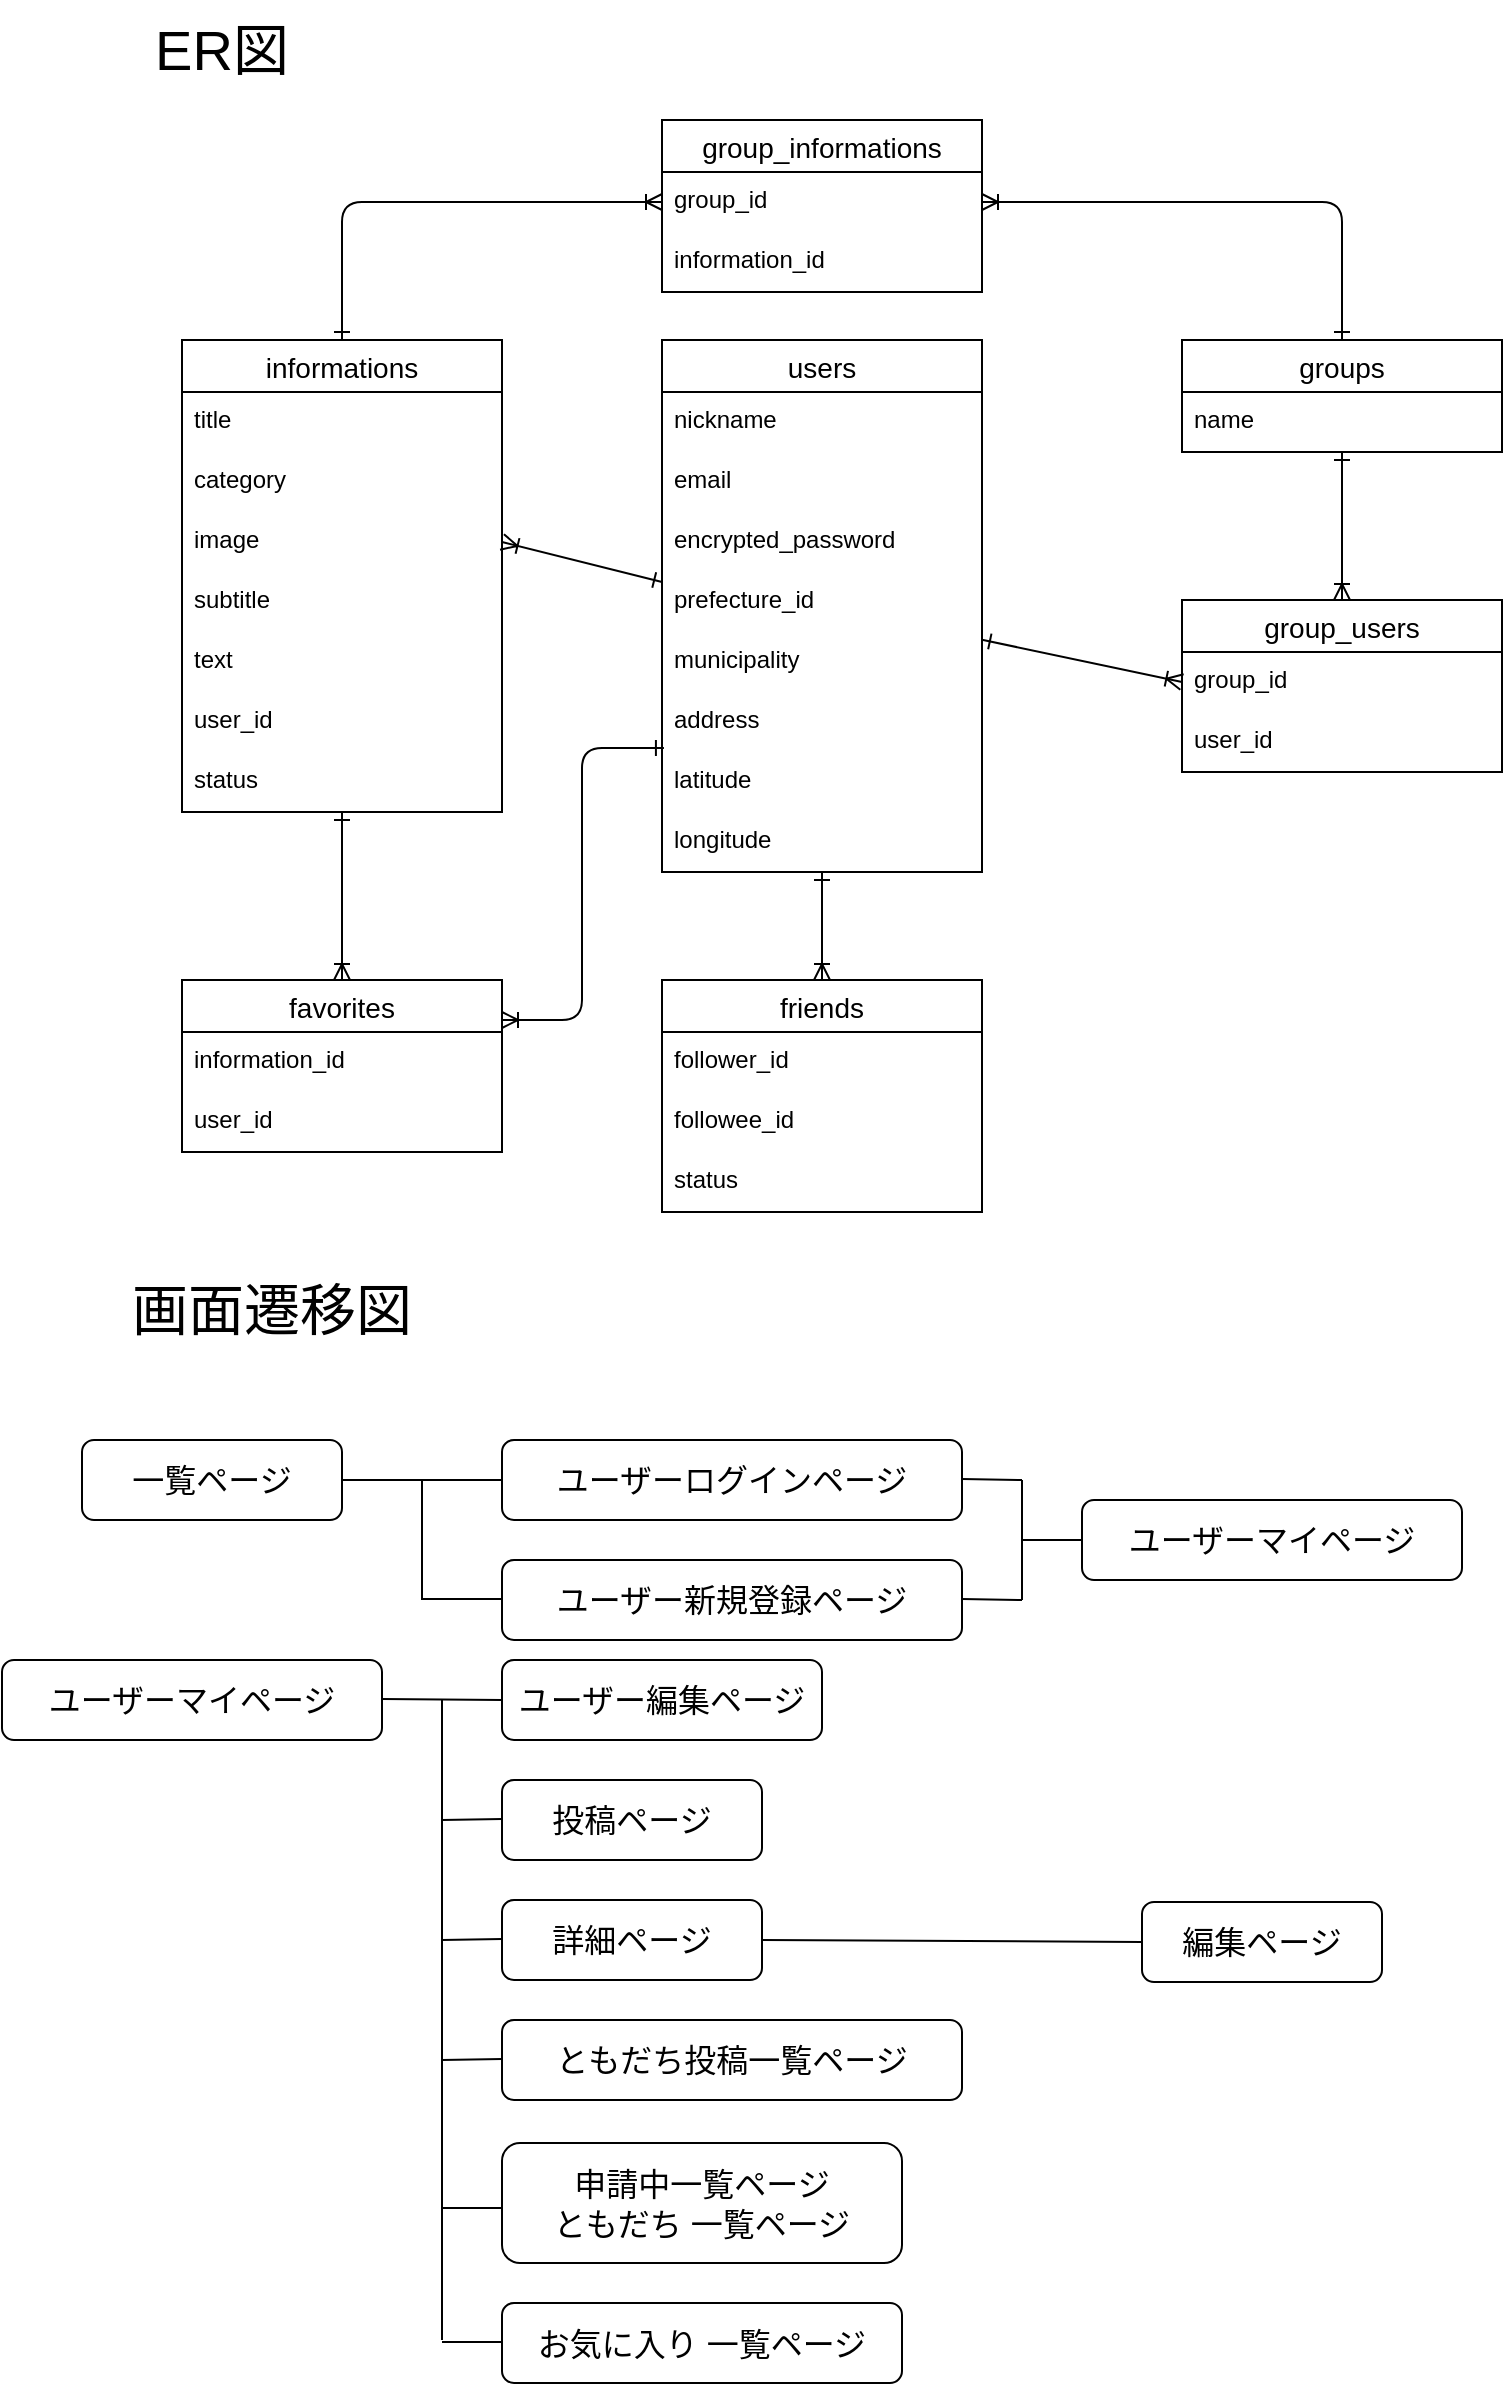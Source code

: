 <mxfile>
    <diagram id="uZUIB_KyGg7wfg-xImep" name="ページ1">
        <mxGraphModel dx="1364" dy="862" grid="1" gridSize="10" guides="1" tooltips="1" connect="1" arrows="1" fold="1" page="1" pageScale="1" pageWidth="827" pageHeight="1169" math="0" shadow="0">
            <root>
                <mxCell id="0"/>
                <mxCell id="1" parent="0"/>
                <mxCell id="2" value="informations" style="swimlane;fontStyle=0;childLayout=stackLayout;horizontal=1;startSize=26;horizontalStack=0;resizeParent=1;resizeParentMax=0;resizeLast=0;collapsible=1;marginBottom=0;align=center;fontSize=14;" parent="1" vertex="1">
                    <mxGeometry x="120" y="250" width="160" height="236" as="geometry"/>
                </mxCell>
                <mxCell id="3" value="title" style="text;strokeColor=none;fillColor=none;spacingLeft=4;spacingRight=4;overflow=hidden;rotatable=0;points=[[0,0.5],[1,0.5]];portConstraint=eastwest;fontSize=12;" parent="2" vertex="1">
                    <mxGeometry y="26" width="160" height="30" as="geometry"/>
                </mxCell>
                <mxCell id="4" value="category" style="text;strokeColor=none;fillColor=none;spacingLeft=4;spacingRight=4;overflow=hidden;rotatable=0;points=[[0,0.5],[1,0.5]];portConstraint=eastwest;fontSize=12;" parent="2" vertex="1">
                    <mxGeometry y="56" width="160" height="30" as="geometry"/>
                </mxCell>
                <mxCell id="5" value="image" style="text;strokeColor=none;fillColor=none;spacingLeft=4;spacingRight=4;overflow=hidden;rotatable=0;points=[[0,0.5],[1,0.5]];portConstraint=eastwest;fontSize=12;" parent="2" vertex="1">
                    <mxGeometry y="86" width="160" height="30" as="geometry"/>
                </mxCell>
                <mxCell id="19" value="subtitle" style="text;strokeColor=none;fillColor=none;spacingLeft=4;spacingRight=4;overflow=hidden;rotatable=0;points=[[0,0.5],[1,0.5]];portConstraint=eastwest;fontSize=12;" parent="2" vertex="1">
                    <mxGeometry y="116" width="160" height="30" as="geometry"/>
                </mxCell>
                <mxCell id="18" value="text" style="text;strokeColor=none;fillColor=none;spacingLeft=4;spacingRight=4;overflow=hidden;rotatable=0;points=[[0,0.5],[1,0.5]];portConstraint=eastwest;fontSize=12;" parent="2" vertex="1">
                    <mxGeometry y="146" width="160" height="30" as="geometry"/>
                </mxCell>
                <mxCell id="69" value="user_id" style="text;strokeColor=none;fillColor=none;spacingLeft=4;spacingRight=4;overflow=hidden;rotatable=0;points=[[0,0.5],[1,0.5]];portConstraint=eastwest;fontSize=12;" vertex="1" parent="2">
                    <mxGeometry y="176" width="160" height="30" as="geometry"/>
                </mxCell>
                <mxCell id="77" value="status" style="text;strokeColor=none;fillColor=none;spacingLeft=4;spacingRight=4;overflow=hidden;rotatable=0;points=[[0,0.5],[1,0.5]];portConstraint=eastwest;fontSize=12;" vertex="1" parent="2">
                    <mxGeometry y="206" width="160" height="30" as="geometry"/>
                </mxCell>
                <mxCell id="10" value="users" style="swimlane;fontStyle=0;childLayout=stackLayout;horizontal=1;startSize=26;horizontalStack=0;resizeParent=1;resizeParentMax=0;resizeLast=0;collapsible=1;marginBottom=0;align=center;fontSize=14;" parent="1" vertex="1">
                    <mxGeometry x="360" y="250" width="160" height="266" as="geometry"/>
                </mxCell>
                <mxCell id="11" value="nickname" style="text;strokeColor=none;fillColor=none;spacingLeft=4;spacingRight=4;overflow=hidden;rotatable=0;points=[[0,0.5],[1,0.5]];portConstraint=eastwest;fontSize=12;" parent="10" vertex="1">
                    <mxGeometry y="26" width="160" height="30" as="geometry"/>
                </mxCell>
                <mxCell id="12" value="email" style="text;strokeColor=none;fillColor=none;spacingLeft=4;spacingRight=4;overflow=hidden;rotatable=0;points=[[0,0.5],[1,0.5]];portConstraint=eastwest;fontSize=12;" parent="10" vertex="1">
                    <mxGeometry y="56" width="160" height="30" as="geometry"/>
                </mxCell>
                <mxCell id="13" value="encrypted_password" style="text;strokeColor=none;fillColor=none;spacingLeft=4;spacingRight=4;overflow=hidden;rotatable=0;points=[[0,0.5],[1,0.5]];portConstraint=eastwest;fontSize=12;" parent="10" vertex="1">
                    <mxGeometry y="86" width="160" height="30" as="geometry"/>
                </mxCell>
                <mxCell id="20" value="prefecture_id" style="text;strokeColor=none;fillColor=none;spacingLeft=4;spacingRight=4;overflow=hidden;rotatable=0;points=[[0,0.5],[1,0.5]];portConstraint=eastwest;fontSize=12;" parent="10" vertex="1">
                    <mxGeometry y="116" width="160" height="30" as="geometry"/>
                </mxCell>
                <mxCell id="22" value="municipality" style="text;strokeColor=none;fillColor=none;spacingLeft=4;spacingRight=4;overflow=hidden;rotatable=0;points=[[0,0.5],[1,0.5]];portConstraint=eastwest;fontSize=12;" parent="10" vertex="1">
                    <mxGeometry y="146" width="160" height="30" as="geometry"/>
                </mxCell>
                <mxCell id="21" value="address" style="text;strokeColor=none;fillColor=none;spacingLeft=4;spacingRight=4;overflow=hidden;rotatable=0;points=[[0,0.5],[1,0.5]];portConstraint=eastwest;fontSize=12;" parent="10" vertex="1">
                    <mxGeometry y="176" width="160" height="30" as="geometry"/>
                </mxCell>
                <mxCell id="67" value="latitude" style="text;strokeColor=none;fillColor=none;spacingLeft=4;spacingRight=4;overflow=hidden;rotatable=0;points=[[0,0.5],[1,0.5]];portConstraint=eastwest;fontSize=12;" vertex="1" parent="10">
                    <mxGeometry y="206" width="160" height="30" as="geometry"/>
                </mxCell>
                <mxCell id="68" value="longitude" style="text;strokeColor=none;fillColor=none;spacingLeft=4;spacingRight=4;overflow=hidden;rotatable=0;points=[[0,0.5],[1,0.5]];portConstraint=eastwest;fontSize=12;" vertex="1" parent="10">
                    <mxGeometry y="236" width="160" height="30" as="geometry"/>
                </mxCell>
                <mxCell id="14" value="friends" style="swimlane;fontStyle=0;childLayout=stackLayout;horizontal=1;startSize=26;horizontalStack=0;resizeParent=1;resizeParentMax=0;resizeLast=0;collapsible=1;marginBottom=0;align=center;fontSize=14;" parent="1" vertex="1">
                    <mxGeometry x="360" y="570" width="160" height="116" as="geometry"/>
                </mxCell>
                <mxCell id="15" value="follower_id" style="text;strokeColor=none;fillColor=none;spacingLeft=4;spacingRight=4;overflow=hidden;rotatable=0;points=[[0,0.5],[1,0.5]];portConstraint=eastwest;fontSize=12;" parent="14" vertex="1">
                    <mxGeometry y="26" width="160" height="30" as="geometry"/>
                </mxCell>
                <mxCell id="16" value="followee_id" style="text;strokeColor=none;fillColor=none;spacingLeft=4;spacingRight=4;overflow=hidden;rotatable=0;points=[[0,0.5],[1,0.5]];portConstraint=eastwest;fontSize=12;" parent="14" vertex="1">
                    <mxGeometry y="56" width="160" height="30" as="geometry"/>
                </mxCell>
                <mxCell id="83" value="status" style="text;strokeColor=none;fillColor=none;spacingLeft=4;spacingRight=4;overflow=hidden;rotatable=0;points=[[0,0.5],[1,0.5]];portConstraint=eastwest;fontSize=12;" vertex="1" parent="14">
                    <mxGeometry y="86" width="160" height="30" as="geometry"/>
                </mxCell>
                <mxCell id="23" value="groups" style="swimlane;fontStyle=0;childLayout=stackLayout;horizontal=1;startSize=26;horizontalStack=0;resizeParent=1;resizeParentMax=0;resizeLast=0;collapsible=1;marginBottom=0;align=center;fontSize=14;" parent="1" vertex="1">
                    <mxGeometry x="620" y="250" width="160" height="56" as="geometry"/>
                </mxCell>
                <mxCell id="24" value="name" style="text;strokeColor=none;fillColor=none;spacingLeft=4;spacingRight=4;overflow=hidden;rotatable=0;points=[[0,0.5],[1,0.5]];portConstraint=eastwest;fontSize=12;" parent="23" vertex="1">
                    <mxGeometry y="26" width="160" height="30" as="geometry"/>
                </mxCell>
                <mxCell id="28" style="html=1;exitX=1;exitY=0.5;exitDx=0;exitDy=0;startArrow=ERoneToMany;startFill=0;endArrow=ERone;endFill=0;entryX=0;entryY=0.167;entryDx=0;entryDy=0;entryPerimeter=0;" parent="1" source="5" target="20" edge="1">
                    <mxGeometry relative="1" as="geometry">
                        <mxPoint x="360" y="391" as="targetPoint"/>
                    </mxGeometry>
                </mxCell>
                <mxCell id="29" style="edgeStyle=orthogonalEdgeStyle;html=1;startArrow=ERoneToMany;startFill=0;endArrow=ERone;endFill=0;" parent="1" source="14" target="10" edge="1">
                    <mxGeometry relative="1" as="geometry">
                        <mxPoint x="440" y="510" as="targetPoint"/>
                        <Array as="points">
                            <mxPoint x="440" y="530"/>
                            <mxPoint x="440" y="530"/>
                        </Array>
                    </mxGeometry>
                </mxCell>
                <mxCell id="39" style="edgeStyle=orthogonalEdgeStyle;html=1;startArrow=ERoneToMany;startFill=0;endArrow=ERone;endFill=0;" parent="1" source="34" target="2" edge="1">
                    <mxGeometry relative="1" as="geometry">
                        <Array as="points">
                            <mxPoint x="200" y="530"/>
                        </Array>
                    </mxGeometry>
                </mxCell>
                <mxCell id="34" value="favorites" style="swimlane;fontStyle=0;childLayout=stackLayout;horizontal=1;startSize=26;horizontalStack=0;resizeParent=1;resizeParentMax=0;resizeLast=0;collapsible=1;marginBottom=0;align=center;fontSize=14;" parent="1" vertex="1">
                    <mxGeometry x="120" y="570" width="160" height="86" as="geometry"/>
                </mxCell>
                <mxCell id="35" value="information_id" style="text;strokeColor=none;fillColor=none;spacingLeft=4;spacingRight=4;overflow=hidden;rotatable=0;points=[[0,0.5],[1,0.5]];portConstraint=eastwest;fontSize=12;" parent="34" vertex="1">
                    <mxGeometry y="26" width="160" height="30" as="geometry"/>
                </mxCell>
                <mxCell id="66" value="user_id" style="text;strokeColor=none;fillColor=none;spacingLeft=4;spacingRight=4;overflow=hidden;rotatable=0;points=[[0,0.5],[1,0.5]];portConstraint=eastwest;fontSize=12;" vertex="1" parent="34">
                    <mxGeometry y="56" width="160" height="30" as="geometry"/>
                </mxCell>
                <mxCell id="40" value="一覧ページ" style="rounded=1;whiteSpace=wrap;html=1;fontSize=16;" parent="1" vertex="1">
                    <mxGeometry x="70" y="800" width="130" height="40" as="geometry"/>
                </mxCell>
                <mxCell id="41" value="ER図" style="text;html=1;strokeColor=none;fillColor=none;align=center;verticalAlign=middle;whiteSpace=wrap;rounded=0;fontSize=28;" parent="1" vertex="1">
                    <mxGeometry x="80" y="80" width="120" height="50" as="geometry"/>
                </mxCell>
                <mxCell id="42" value="画面遷移図" style="text;html=1;strokeColor=none;fillColor=none;align=center;verticalAlign=middle;whiteSpace=wrap;rounded=0;fontSize=28;" parent="1" vertex="1">
                    <mxGeometry x="70" y="710" width="190" height="50" as="geometry"/>
                </mxCell>
                <mxCell id="43" value="詳細ページ" style="rounded=1;whiteSpace=wrap;html=1;fontSize=16;" parent="1" vertex="1">
                    <mxGeometry x="280" y="1030" width="130" height="40" as="geometry"/>
                </mxCell>
                <mxCell id="44" value="申請中一覧ページ&lt;br&gt;ともだち 一覧ページ" style="rounded=1;whiteSpace=wrap;html=1;fontSize=16;" parent="1" vertex="1">
                    <mxGeometry x="280" y="1151.5" width="200" height="60" as="geometry"/>
                </mxCell>
                <mxCell id="46" value="投稿ページ" style="rounded=1;whiteSpace=wrap;html=1;fontSize=16;" parent="1" vertex="1">
                    <mxGeometry x="280" y="970" width="130" height="40" as="geometry"/>
                </mxCell>
                <mxCell id="47" value="ユーザーマイページ" style="rounded=1;whiteSpace=wrap;html=1;fontSize=16;" parent="1" vertex="1">
                    <mxGeometry x="570" y="830" width="190" height="40" as="geometry"/>
                </mxCell>
                <mxCell id="48" value="ユーザー新規登録ページ" style="rounded=1;whiteSpace=wrap;html=1;fontSize=16;" parent="1" vertex="1">
                    <mxGeometry x="280" y="860" width="230" height="40" as="geometry"/>
                </mxCell>
                <mxCell id="49" value="ユーザーログインページ" style="rounded=1;whiteSpace=wrap;html=1;fontSize=16;" parent="1" vertex="1">
                    <mxGeometry x="280" y="800" width="230" height="40" as="geometry"/>
                </mxCell>
                <mxCell id="50" value="お気に入り 一覧ページ" style="rounded=1;whiteSpace=wrap;html=1;fontSize=16;" parent="1" vertex="1">
                    <mxGeometry x="280" y="1231.5" width="200" height="40" as="geometry"/>
                </mxCell>
                <mxCell id="51" value="編集ページ" style="rounded=1;whiteSpace=wrap;html=1;fontSize=16;" parent="1" vertex="1">
                    <mxGeometry x="600" y="1031" width="120" height="40" as="geometry"/>
                </mxCell>
                <mxCell id="53" value="" style="endArrow=none;html=1;fontSize=16;exitX=1;exitY=0.5;exitDx=0;exitDy=0;entryX=0;entryY=0.5;entryDx=0;entryDy=0;" parent="1" source="40" target="49" edge="1">
                    <mxGeometry width="50" height="50" relative="1" as="geometry">
                        <mxPoint x="430" y="990" as="sourcePoint"/>
                        <mxPoint x="480" y="940" as="targetPoint"/>
                    </mxGeometry>
                </mxCell>
                <mxCell id="54" value="" style="endArrow=none;html=1;fontSize=16;entryX=0;entryY=0.667;entryDx=0;entryDy=0;entryPerimeter=0;" parent="1" edge="1">
                    <mxGeometry width="50" height="50" relative="1" as="geometry">
                        <mxPoint x="250" y="1184" as="sourcePoint"/>
                        <mxPoint x="280" y="1183.52" as="targetPoint"/>
                        <Array as="points">
                            <mxPoint x="280" y="1184"/>
                        </Array>
                    </mxGeometry>
                </mxCell>
                <mxCell id="55" value="" style="endArrow=none;html=1;fontSize=16;exitX=1;exitY=0.5;exitDx=0;exitDy=0;entryX=0;entryY=0.5;entryDx=0;entryDy=0;" parent="1" source="43" target="51" edge="1">
                    <mxGeometry width="50" height="50" relative="1" as="geometry">
                        <mxPoint x="440" y="1009" as="sourcePoint"/>
                        <mxPoint x="490" y="959" as="targetPoint"/>
                    </mxGeometry>
                </mxCell>
                <mxCell id="58" value="" style="endArrow=none;html=1;fontSize=16;" parent="1" edge="1">
                    <mxGeometry width="50" height="50" relative="1" as="geometry">
                        <mxPoint x="250" y="1251" as="sourcePoint"/>
                        <mxPoint x="280" y="1251" as="targetPoint"/>
                    </mxGeometry>
                </mxCell>
                <mxCell id="61" value="" style="endArrow=none;html=1;fontSize=16;" parent="1" edge="1">
                    <mxGeometry width="50" height="50" relative="1" as="geometry">
                        <mxPoint x="240" y="880" as="sourcePoint"/>
                        <mxPoint x="240" y="820" as="targetPoint"/>
                    </mxGeometry>
                </mxCell>
                <mxCell id="62" value="" style="endArrow=none;html=1;fontSize=16;" parent="1" edge="1">
                    <mxGeometry width="50" height="50" relative="1" as="geometry">
                        <mxPoint x="240" y="879.5" as="sourcePoint"/>
                        <mxPoint x="280" y="879.5" as="targetPoint"/>
                    </mxGeometry>
                </mxCell>
                <mxCell id="64" value="" style="endArrow=none;html=1;fontSize=16;" parent="1" edge="1">
                    <mxGeometry width="50" height="50" relative="1" as="geometry">
                        <mxPoint x="250" y="990" as="sourcePoint"/>
                        <mxPoint x="280" y="989.5" as="targetPoint"/>
                    </mxGeometry>
                </mxCell>
                <mxCell id="65" value="" style="endArrow=none;html=1;fontSize=16;" parent="1" edge="1">
                    <mxGeometry width="50" height="50" relative="1" as="geometry">
                        <mxPoint x="250" y="1050" as="sourcePoint"/>
                        <mxPoint x="280" y="1049.5" as="targetPoint"/>
                    </mxGeometry>
                </mxCell>
                <mxCell id="70" style="edgeStyle=orthogonalEdgeStyle;html=1;exitX=0.006;exitY=-0.067;exitDx=0;exitDy=0;exitPerimeter=0;startArrow=ERone;startFill=0;endArrow=ERoneToMany;endFill=0;" edge="1" parent="1" source="67" target="34">
                    <mxGeometry relative="1" as="geometry">
                        <mxPoint x="320" y="570" as="sourcePoint"/>
                        <Array as="points">
                            <mxPoint x="320" y="454"/>
                            <mxPoint x="320" y="590"/>
                        </Array>
                    </mxGeometry>
                </mxCell>
                <mxCell id="71" value="group_users" style="swimlane;fontStyle=0;childLayout=stackLayout;horizontal=1;startSize=26;horizontalStack=0;resizeParent=1;resizeParentMax=0;resizeLast=0;collapsible=1;marginBottom=0;align=center;fontSize=14;" vertex="1" parent="1">
                    <mxGeometry x="620" y="380" width="160" height="86" as="geometry"/>
                </mxCell>
                <mxCell id="72" value="group_id" style="text;strokeColor=none;fillColor=none;spacingLeft=4;spacingRight=4;overflow=hidden;rotatable=0;points=[[0,0.5],[1,0.5]];portConstraint=eastwest;fontSize=12;" vertex="1" parent="71">
                    <mxGeometry y="26" width="160" height="30" as="geometry"/>
                </mxCell>
                <mxCell id="73" value="user_id" style="text;strokeColor=none;fillColor=none;spacingLeft=4;spacingRight=4;overflow=hidden;rotatable=0;points=[[0,0.5],[1,0.5]];portConstraint=eastwest;fontSize=12;" vertex="1" parent="71">
                    <mxGeometry y="56" width="160" height="30" as="geometry"/>
                </mxCell>
                <mxCell id="75" style="edgeStyle=none;html=1;startArrow=ERone;startFill=0;endArrow=ERoneToMany;endFill=0;" edge="1" parent="1" source="24" target="71">
                    <mxGeometry relative="1" as="geometry"/>
                </mxCell>
                <mxCell id="76" style="edgeStyle=none;html=1;startArrow=ERoneToMany;startFill=0;endArrow=ERone;endFill=0;exitX=0;exitY=0.5;exitDx=0;exitDy=0;" edge="1" parent="1" source="72" target="10">
                    <mxGeometry relative="1" as="geometry"/>
                </mxCell>
                <mxCell id="78" value="group_informations" style="swimlane;fontStyle=0;childLayout=stackLayout;horizontal=1;startSize=26;horizontalStack=0;resizeParent=1;resizeParentMax=0;resizeLast=0;collapsible=1;marginBottom=0;align=center;fontSize=14;" vertex="1" parent="1">
                    <mxGeometry x="360" y="140" width="160" height="86" as="geometry"/>
                </mxCell>
                <mxCell id="79" value="group_id" style="text;strokeColor=none;fillColor=none;spacingLeft=4;spacingRight=4;overflow=hidden;rotatable=0;points=[[0,0.5],[1,0.5]];portConstraint=eastwest;fontSize=12;" vertex="1" parent="78">
                    <mxGeometry y="26" width="160" height="30" as="geometry"/>
                </mxCell>
                <mxCell id="80" value="information_id" style="text;strokeColor=none;fillColor=none;spacingLeft=4;spacingRight=4;overflow=hidden;rotatable=0;points=[[0,0.5],[1,0.5]];portConstraint=eastwest;fontSize=12;" vertex="1" parent="78">
                    <mxGeometry y="56" width="160" height="30" as="geometry"/>
                </mxCell>
                <mxCell id="81" style="edgeStyle=orthogonalEdgeStyle;html=1;startArrow=ERoneToMany;startFill=0;endArrow=ERone;endFill=0;entryX=0.5;entryY=0;entryDx=0;entryDy=0;" edge="1" parent="1" source="79" target="23">
                    <mxGeometry relative="1" as="geometry">
                        <mxPoint x="700" y="240" as="targetPoint"/>
                    </mxGeometry>
                </mxCell>
                <mxCell id="82" style="edgeStyle=orthogonalEdgeStyle;html=1;startArrow=ERoneToMany;startFill=0;endArrow=ERone;endFill=0;entryX=0.5;entryY=0;entryDx=0;entryDy=0;" edge="1" parent="1" source="79" target="2">
                    <mxGeometry relative="1" as="geometry">
                        <mxPoint x="200" y="181" as="targetPoint"/>
                    </mxGeometry>
                </mxCell>
                <mxCell id="84" value="ともだち投稿一覧ページ" style="rounded=1;whiteSpace=wrap;html=1;fontSize=16;" vertex="1" parent="1">
                    <mxGeometry x="280" y="1090" width="230" height="40" as="geometry"/>
                </mxCell>
                <mxCell id="85" value="" style="endArrow=none;html=1;fontSize=16;" edge="1" parent="1">
                    <mxGeometry width="50" height="50" relative="1" as="geometry">
                        <mxPoint x="250" y="1110" as="sourcePoint"/>
                        <mxPoint x="280" y="1109.5" as="targetPoint"/>
                    </mxGeometry>
                </mxCell>
                <mxCell id="87" value="" style="endArrow=none;html=1;fontSize=16;exitX=1;exitY=0.5;exitDx=0;exitDy=0;" edge="1" parent="1">
                    <mxGeometry width="50" height="50" relative="1" as="geometry">
                        <mxPoint x="540" y="850" as="sourcePoint"/>
                        <mxPoint x="570" y="850" as="targetPoint"/>
                    </mxGeometry>
                </mxCell>
                <mxCell id="88" value="" style="endArrow=none;html=1;fontSize=16;" edge="1" parent="1">
                    <mxGeometry width="50" height="50" relative="1" as="geometry">
                        <mxPoint x="540" y="880" as="sourcePoint"/>
                        <mxPoint x="540" y="820" as="targetPoint"/>
                    </mxGeometry>
                </mxCell>
                <mxCell id="89" value="" style="endArrow=none;html=1;fontSize=16;exitX=1;exitY=0.5;exitDx=0;exitDy=0;" edge="1" parent="1">
                    <mxGeometry width="50" height="50" relative="1" as="geometry">
                        <mxPoint x="510" y="819.5" as="sourcePoint"/>
                        <mxPoint x="540" y="820" as="targetPoint"/>
                    </mxGeometry>
                </mxCell>
                <mxCell id="90" value="" style="endArrow=none;html=1;fontSize=16;" edge="1" parent="1">
                    <mxGeometry width="50" height="50" relative="1" as="geometry">
                        <mxPoint x="510" y="879.5" as="sourcePoint"/>
                        <mxPoint x="540" y="880" as="targetPoint"/>
                    </mxGeometry>
                </mxCell>
                <mxCell id="92" value="" style="endArrow=none;html=1;fontSize=16;entryX=0;entryY=0.5;entryDx=0;entryDy=0;" edge="1" parent="1" target="98">
                    <mxGeometry width="50" height="50" relative="1" as="geometry">
                        <mxPoint x="220" y="929.5" as="sourcePoint"/>
                        <mxPoint x="210" y="970" as="targetPoint"/>
                    </mxGeometry>
                </mxCell>
                <mxCell id="93" value="" style="endArrow=none;html=1;fontSize=16;" edge="1" parent="1">
                    <mxGeometry width="50" height="50" relative="1" as="geometry">
                        <mxPoint x="250" y="1250" as="sourcePoint"/>
                        <mxPoint x="250" y="930" as="targetPoint"/>
                    </mxGeometry>
                </mxCell>
                <mxCell id="95" value="ユーザーマイページ" style="rounded=1;whiteSpace=wrap;html=1;fontSize=16;" vertex="1" parent="1">
                    <mxGeometry x="30" y="910" width="190" height="40" as="geometry"/>
                </mxCell>
                <mxCell id="98" value="ユーザー編集ページ" style="rounded=1;whiteSpace=wrap;html=1;fontSize=16;" vertex="1" parent="1">
                    <mxGeometry x="280" y="910" width="160" height="40" as="geometry"/>
                </mxCell>
            </root>
        </mxGraphModel>
    </diagram>
</mxfile>

